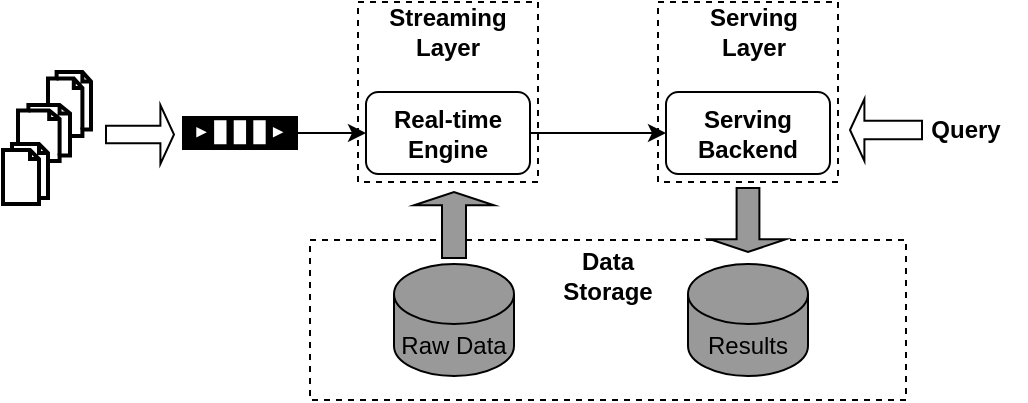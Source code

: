 <mxfile version="20.4.0" type="github" pages="3"><diagram id="R7B4DiAs08AYtTPHNxhE" name="kappa"><mxGraphModel dx="1362" dy="864" grid="0" gridSize="10" guides="1" tooltips="1" connect="1" arrows="1" fold="1" page="1" pageScale="1" pageWidth="827" pageHeight="1169" math="0" shadow="0"><root><mxCell id="0"/><mxCell id="1" parent="0"/><mxCell id="oJYu1FLAyMML2t_pFuIJ-1" value="" style="rounded=0;whiteSpace=wrap;html=1;dashed=1;" vertex="1" parent="1"><mxGeometry x="236" y="245" width="298" height="80" as="geometry"/></mxCell><mxCell id="oJYu1FLAyMML2t_pFuIJ-2" value="Raw Data" style="shape=cylinder3;whiteSpace=wrap;html=1;boundedLbl=1;backgroundOutline=1;size=15;strokeColor=#000000;fillColor=#999999;" vertex="1" parent="1"><mxGeometry x="278" y="257" width="60" height="56" as="geometry"/></mxCell><mxCell id="oJYu1FLAyMML2t_pFuIJ-3" value="Results" style="shape=cylinder3;whiteSpace=wrap;html=1;boundedLbl=1;backgroundOutline=1;size=15;fillColor=#999999;" vertex="1" parent="1"><mxGeometry x="425" y="257" width="60" height="56" as="geometry"/></mxCell><mxCell id="oJYu1FLAyMML2t_pFuIJ-4" value="" style="whiteSpace=wrap;html=1;aspect=fixed;dashed=1;" vertex="1" parent="1"><mxGeometry x="260" y="126" width="90" height="90" as="geometry"/></mxCell><mxCell id="oJYu1FLAyMML2t_pFuIJ-5" value="" style="whiteSpace=wrap;html=1;aspect=fixed;dashed=1;" vertex="1" parent="1"><mxGeometry x="410" y="126" width="90" height="90" as="geometry"/></mxCell><mxCell id="oJYu1FLAyMML2t_pFuIJ-6" value="&lt;b&gt;Real-time Engine&lt;/b&gt;" style="rounded=1;whiteSpace=wrap;html=1;" vertex="1" parent="1"><mxGeometry x="264" y="171" width="82" height="41" as="geometry"/></mxCell><mxCell id="oJYu1FLAyMML2t_pFuIJ-7" value="&lt;b&gt;Serving Backend&lt;/b&gt;" style="rounded=1;whiteSpace=wrap;html=1;" vertex="1" parent="1"><mxGeometry x="414" y="171" width="82" height="41" as="geometry"/></mxCell><mxCell id="oJYu1FLAyMML2t_pFuIJ-8" value="&lt;b&gt;Data Storage&lt;/b&gt;" style="text;html=1;strokeColor=none;fillColor=none;align=center;verticalAlign=middle;whiteSpace=wrap;rounded=0;" vertex="1" parent="1"><mxGeometry x="355" y="248" width="60" height="30" as="geometry"/></mxCell><mxCell id="oJYu1FLAyMML2t_pFuIJ-9" value="&lt;b&gt;Streaming Layer&lt;/b&gt;" style="text;html=1;strokeColor=none;fillColor=none;align=center;verticalAlign=middle;whiteSpace=wrap;rounded=0;" vertex="1" parent="1"><mxGeometry x="275" y="126" width="60" height="30" as="geometry"/></mxCell><mxCell id="oJYu1FLAyMML2t_pFuIJ-10" value="&lt;b&gt;Serving Layer&lt;/b&gt;" style="text;html=1;strokeColor=none;fillColor=none;align=center;verticalAlign=middle;whiteSpace=wrap;rounded=0;" vertex="1" parent="1"><mxGeometry x="428" y="126" width="60" height="30" as="geometry"/></mxCell><mxCell id="oJYu1FLAyMML2t_pFuIJ-12" value="" style="html=1;verticalLabelPosition=bottom;align=center;labelBackgroundColor=#ffffff;verticalAlign=top;strokeWidth=2;strokeColor=#000000;shadow=0;dashed=0;shape=mxgraph.ios7.icons.documents;fillColor=#FFFFFF;" vertex="1" parent="1"><mxGeometry x="105" y="161" width="21.5" height="32" as="geometry"/></mxCell><mxCell id="oJYu1FLAyMML2t_pFuIJ-13" value="" style="html=1;verticalLabelPosition=bottom;align=center;labelBackgroundColor=#ffffff;verticalAlign=top;strokeWidth=2;strokeColor=#000000;shadow=0;dashed=0;shape=mxgraph.ios7.icons.documents;fillColor=#FFFFFF;" vertex="1" parent="1"><mxGeometry x="90" y="177.5" width="26" height="28" as="geometry"/></mxCell><mxCell id="oJYu1FLAyMML2t_pFuIJ-14" value="" style="html=1;verticalLabelPosition=bottom;align=center;labelBackgroundColor=#ffffff;verticalAlign=top;strokeWidth=2;strokeColor=#000000;shadow=0;dashed=0;shape=mxgraph.ios7.icons.documents;fillColor=#FFFFFF;" vertex="1" parent="1"><mxGeometry x="82.5" y="197" width="22.5" height="30" as="geometry"/></mxCell><mxCell id="oJYu1FLAyMML2t_pFuIJ-15" value="" style="outlineConnect=0;dashed=0;verticalLabelPosition=bottom;verticalAlign=top;align=center;html=1;shape=mxgraph.aws3.queue;fillColor=#000000;gradientColor=none;strokeColor=#000000;" vertex="1" parent="1"><mxGeometry x="172" y="183" width="58" height="17" as="geometry"/></mxCell><mxCell id="oJYu1FLAyMML2t_pFuIJ-16" value="" style="shape=singleArrow;whiteSpace=wrap;html=1;strokeColor=#000000;fillColor=#FFFFFF;" vertex="1" parent="1"><mxGeometry x="134" y="177.5" width="34" height="29.5" as="geometry"/></mxCell><mxCell id="oJYu1FLAyMML2t_pFuIJ-20" value="" style="endArrow=classic;html=1;rounded=0;exitX=1;exitY=0.5;exitDx=0;exitDy=0;exitPerimeter=0;entryX=0;entryY=0.5;entryDx=0;entryDy=0;" edge="1" parent="1" source="oJYu1FLAyMML2t_pFuIJ-15" target="oJYu1FLAyMML2t_pFuIJ-6"><mxGeometry width="50" height="50" relative="1" as="geometry"><mxPoint x="115" y="318" as="sourcePoint"/><mxPoint x="165" y="268" as="targetPoint"/></mxGeometry></mxCell><mxCell id="oJYu1FLAyMML2t_pFuIJ-21" value="" style="endArrow=none;html=1;rounded=0;startArrow=classic;startFill=1;endFill=0;entryX=1;entryY=0.5;entryDx=0;entryDy=0;" edge="1" parent="1" source="oJYu1FLAyMML2t_pFuIJ-7" target="oJYu1FLAyMML2t_pFuIJ-6"><mxGeometry width="50" height="50" relative="1" as="geometry"><mxPoint x="343.289" y="241.5" as="sourcePoint"/><mxPoint x="343.289" y="191.5" as="targetPoint"/></mxGeometry></mxCell><mxCell id="oJYu1FLAyMML2t_pFuIJ-22" value="" style="shape=singleArrow;direction=west;whiteSpace=wrap;html=1;strokeColor=#000000;fillColor=#FFFFFF;" vertex="1" parent="1"><mxGeometry x="506" y="174.5" width="36" height="31" as="geometry"/></mxCell><mxCell id="oJYu1FLAyMML2t_pFuIJ-23" value="&lt;b&gt;Query&lt;/b&gt;" style="text;html=1;strokeColor=none;fillColor=none;align=center;verticalAlign=middle;whiteSpace=wrap;rounded=0;" vertex="1" parent="1"><mxGeometry x="534" y="175" width="60" height="30" as="geometry"/></mxCell><mxCell id="oJYu1FLAyMML2t_pFuIJ-24" value="" style="shape=singleArrow;direction=north;whiteSpace=wrap;html=1;strokeColor=#000000;fillColor=#999999;" vertex="1" parent="1"><mxGeometry x="288" y="221" width="40" height="33" as="geometry"/></mxCell><mxCell id="oJYu1FLAyMML2t_pFuIJ-25" value="" style="shape=singleArrow;direction=south;whiteSpace=wrap;html=1;strokeColor=#000000;fillColor=#999999;" vertex="1" parent="1"><mxGeometry x="436" y="219" width="38" height="32" as="geometry"/></mxCell></root></mxGraphModel></diagram><diagram id="KaJVdJIThZU8I758DHUf" name="initialwork"><mxGraphModel dx="1362" dy="864" grid="0" gridSize="10" guides="1" tooltips="1" connect="1" arrows="1" fold="1" page="1" pageScale="1" pageWidth="827" pageHeight="1169" math="0" shadow="0"><root><mxCell id="0"/><mxCell id="1" parent="0"/><mxCell id="m0e01IfK1NFWnkAUsnU6-1" value="" style="rounded=0;whiteSpace=wrap;html=1;strokeColor=#000000;fillColor=#FFFFFF;dashed=1;" vertex="1" parent="1"><mxGeometry x="197" y="88.5" width="374" height="77" as="geometry"/></mxCell><mxCell id="m0e01IfK1NFWnkAUsnU6-2" value="" style="rounded=0;whiteSpace=wrap;html=1;strokeColor=#000000;fillColor=#FFFFFF;dashed=1;" vertex="1" parent="1"><mxGeometry x="197" y="370" width="374" height="76" as="geometry"/></mxCell><mxCell id="m0e01IfK1NFWnkAUsnU6-3" value="" style="rounded=0;whiteSpace=wrap;html=1;strokeColor=#000000;fillColor=#FFFFFF;dashed=1;" vertex="1" parent="1"><mxGeometry x="197" y="172" width="374" height="190" as="geometry"/></mxCell><mxCell id="m0e01IfK1NFWnkAUsnU6-4" value="&lt;b&gt;Cloud&lt;/b&gt;" style="text;html=1;strokeColor=none;fillColor=none;align=center;verticalAlign=middle;whiteSpace=wrap;rounded=0;dashed=1;" vertex="1" parent="1"><mxGeometry x="143" y="114" width="60" height="30" as="geometry"/></mxCell><mxCell id="m0e01IfK1NFWnkAUsnU6-5" value="&lt;b&gt;Edge&lt;/b&gt;" style="text;html=1;strokeColor=none;fillColor=none;align=center;verticalAlign=middle;whiteSpace=wrap;rounded=0;dashed=1;" vertex="1" parent="1"><mxGeometry x="141" y="223" width="60" height="30" as="geometry"/></mxCell><mxCell id="m0e01IfK1NFWnkAUsnU6-6" value="&lt;b&gt;Devices&lt;/b&gt;" style="text;html=1;strokeColor=none;fillColor=none;align=center;verticalAlign=middle;whiteSpace=wrap;rounded=0;dashed=1;" vertex="1" parent="1"><mxGeometry x="139" y="390" width="60" height="30" as="geometry"/></mxCell><mxCell id="m0e01IfK1NFWnkAUsnU6-7" value="&lt;b&gt;Sensor Database&lt;/b&gt;" style="shape=cylinder3;whiteSpace=wrap;html=1;boundedLbl=1;backgroundOutline=1;size=15;strokeColor=#000000;fillColor=#808080;" vertex="1" parent="1"><mxGeometry x="206" y="205" width="60" height="109" as="geometry"/></mxCell><mxCell id="m0e01IfK1NFWnkAUsnU6-8" value="&lt;b&gt;Model Database&lt;/b&gt;" style="shape=cylinder3;whiteSpace=wrap;html=1;boundedLbl=1;backgroundOutline=1;size=15;strokeColor=#000000;fillColor=#808080;" vertex="1" parent="1"><mxGeometry x="504" y="223" width="60" height="80" as="geometry"/></mxCell><mxCell id="m0e01IfK1NFWnkAUsnU6-9" value="&lt;b&gt;Data Center&lt;/b&gt;" style="shape=datastore;whiteSpace=wrap;html=1;strokeColor=#000000;fillColor=#FFFFFF;" vertex="1" parent="1"><mxGeometry x="206" y="93.5" width="60" height="60" as="geometry"/></mxCell><mxCell id="m0e01IfK1NFWnkAUsnU6-10" value="" style="rounded=0;whiteSpace=wrap;html=1;strokeColor=#000000;fillColor=#FFFFFF;" vertex="1" parent="1"><mxGeometry x="365" y="207" width="93" height="124" as="geometry"/></mxCell><mxCell id="m0e01IfK1NFWnkAUsnU6-11" value="&lt;b&gt;Correcting&lt;/b&gt;" style="rounded=0;whiteSpace=wrap;html=1;strokeColor=#000000;fillColor=#FFFFFF;" vertex="1" parent="1"><mxGeometry x="375" y="212" width="73" height="33" as="geometry"/></mxCell><mxCell id="m0e01IfK1NFWnkAUsnU6-12" value="&lt;b&gt;Detecting&lt;/b&gt;" style="rounded=0;whiteSpace=wrap;html=1;strokeColor=#000000;fillColor=#FFFFFF;" vertex="1" parent="1"><mxGeometry x="375" y="265" width="73" height="34" as="geometry"/></mxCell><mxCell id="m0e01IfK1NFWnkAUsnU6-13" value="&lt;b&gt;DCSD&lt;/b&gt;" style="text;html=1;strokeColor=none;fillColor=none;align=center;verticalAlign=middle;whiteSpace=wrap;rounded=0;" vertex="1" parent="1"><mxGeometry x="384" y="307" width="60" height="30" as="geometry"/></mxCell><mxCell id="m0e01IfK1NFWnkAUsnU6-14" value="&lt;b&gt;IoT Gateway&lt;/b&gt;" style="rounded=1;whiteSpace=wrap;html=1;strokeColor=#000000;fillColor=#FFFFFF;" vertex="1" parent="1"><mxGeometry x="373" y="354" width="82" height="26" as="geometry"/></mxCell><mxCell id="m0e01IfK1NFWnkAUsnU6-15" value="" style="outlineConnect=0;dashed=0;verticalLabelPosition=bottom;verticalAlign=top;align=center;html=1;shape=mxgraph.aws3.bank;fillColor=#000000;gradientColor=none;strokeColor=#000000;" vertex="1" parent="1"><mxGeometry x="248" y="392" width="44" height="37" as="geometry"/></mxCell><mxCell id="m0e01IfK1NFWnkAUsnU6-16" value="" style="outlineConnect=0;dashed=0;verticalLabelPosition=bottom;verticalAlign=top;align=center;html=1;shape=mxgraph.aws3.bank;fillColor=#000000;gradientColor=none;strokeColor=#000000;" vertex="1" parent="1"><mxGeometry x="362" y="390" width="44" height="37" as="geometry"/></mxCell><mxCell id="m0e01IfK1NFWnkAUsnU6-17" value="" style="outlineConnect=0;dashed=0;verticalLabelPosition=bottom;verticalAlign=top;align=center;html=1;shape=mxgraph.aws3.bank;fillColor=#000000;gradientColor=none;strokeColor=#000000;" vertex="1" parent="1"><mxGeometry x="479" y="390" width="44" height="37" as="geometry"/></mxCell><mxCell id="m0e01IfK1NFWnkAUsnU6-18" value="" style="sketch=0;outlineConnect=0;fontColor=#232F3E;gradientColor=none;fillColor=#000000;strokeColor=none;dashed=0;verticalLabelPosition=bottom;verticalAlign=top;align=center;html=1;fontSize=12;fontStyle=0;aspect=fixed;pointerEvents=1;shape=mxgraph.aws4.iot_greengrass_component_machine_learning;" vertex="1" parent="1"><mxGeometry x="450" y="99" width="52" height="52" as="geometry"/></mxCell><mxCell id="m0e01IfK1NFWnkAUsnU6-19" value="" style="endArrow=classic;html=1;rounded=0;exitX=1;exitY=0.5;exitDx=0;exitDy=0;" edge="1" parent="1" source="m0e01IfK1NFWnkAUsnU6-9" target="m0e01IfK1NFWnkAUsnU6-18"><mxGeometry width="50" height="50" relative="1" as="geometry"><mxPoint x="370" y="169" as="sourcePoint"/><mxPoint x="420" y="119" as="targetPoint"/></mxGeometry></mxCell><mxCell id="m0e01IfK1NFWnkAUsnU6-20" value="Offline training" style="edgeLabel;html=1;align=center;verticalAlign=middle;resizable=0;points=[];" vertex="1" connectable="0" parent="m0e01IfK1NFWnkAUsnU6-19"><mxGeometry x="0.212" y="3" relative="1" as="geometry"><mxPoint as="offset"/></mxGeometry></mxCell><mxCell id="m0e01IfK1NFWnkAUsnU6-21" value="&lt;b&gt;Model Training&lt;/b&gt;" style="text;html=1;strokeColor=none;fillColor=none;align=center;verticalAlign=middle;whiteSpace=wrap;rounded=0;" vertex="1" parent="1"><mxGeometry x="436" y="142" width="94" height="30" as="geometry"/></mxCell><mxCell id="m0e01IfK1NFWnkAUsnU6-22" value="" style="endArrow=classic;html=1;rounded=0;entryX=0.5;entryY=0;entryDx=0;entryDy=0;entryPerimeter=0;edgeStyle=orthogonalEdgeStyle;" edge="1" parent="1" source="m0e01IfK1NFWnkAUsnU6-18" target="m0e01IfK1NFWnkAUsnU6-8"><mxGeometry width="50" height="50" relative="1" as="geometry"><mxPoint x="697" y="159" as="sourcePoint"/><mxPoint x="747" y="109" as="targetPoint"/></mxGeometry></mxCell><mxCell id="m0e01IfK1NFWnkAUsnU6-23" value="" style="shape=singleArrow;direction=west;whiteSpace=wrap;html=1;strokeColor=#000000;fillColor=#808080;" vertex="1" parent="1"><mxGeometry x="452" y="245" width="36" height="29" as="geometry"/></mxCell><mxCell id="m0e01IfK1NFWnkAUsnU6-24" value="" style="endArrow=classic;html=1;rounded=0;entryX=0;entryY=0.5;entryDx=0;entryDy=0;" edge="1" parent="1" target="m0e01IfK1NFWnkAUsnU6-12"><mxGeometry width="50" height="50" relative="1" as="geometry"><mxPoint x="263" y="282" as="sourcePoint"/><mxPoint x="334" y="310" as="targetPoint"/></mxGeometry></mxCell><mxCell id="m0e01IfK1NFWnkAUsnU6-25" value="Recent data" style="edgeLabel;html=1;align=center;verticalAlign=middle;resizable=0;points=[];" vertex="1" connectable="0" parent="m0e01IfK1NFWnkAUsnU6-24"><mxGeometry x="-0.601" y="-2" relative="1" as="geometry"><mxPoint x="26" y="-1" as="offset"/></mxGeometry></mxCell><mxCell id="m0e01IfK1NFWnkAUsnU6-26" value="" style="endArrow=classic;html=1;rounded=0;exitX=0;exitY=0.5;exitDx=0;exitDy=0;entryX=1;entryY=0.202;entryDx=0;entryDy=0;entryPerimeter=0;" edge="1" parent="1" source="m0e01IfK1NFWnkAUsnU6-11" target="m0e01IfK1NFWnkAUsnU6-7"><mxGeometry width="50" height="50" relative="1" as="geometry"><mxPoint x="263" y="254" as="sourcePoint"/><mxPoint x="313" y="204" as="targetPoint"/></mxGeometry></mxCell><mxCell id="m0e01IfK1NFWnkAUsnU6-27" value="Corrected data" style="edgeLabel;html=1;align=center;verticalAlign=middle;resizable=0;points=[];" vertex="1" connectable="0" parent="m0e01IfK1NFWnkAUsnU6-26"><mxGeometry x="0.23" y="-1" relative="1" as="geometry"><mxPoint x="12" y="2" as="offset"/></mxGeometry></mxCell><mxCell id="m0e01IfK1NFWnkAUsnU6-28" value="&lt;b&gt;Sensors&lt;/b&gt;" style="text;html=1;strokeColor=none;fillColor=none;align=center;verticalAlign=middle;whiteSpace=wrap;rounded=0;" vertex="1" parent="1"><mxGeometry x="354" y="425" width="60" height="30" as="geometry"/></mxCell><mxCell id="m0e01IfK1NFWnkAUsnU6-30" value="" style="endArrow=classic;html=1;rounded=0;exitX=0.5;exitY=0;exitDx=0;exitDy=0;entryX=0.5;entryY=0.733;entryDx=0;entryDy=0;entryPerimeter=0;" edge="1" parent="1" source="m0e01IfK1NFWnkAUsnU6-14" target="m0e01IfK1NFWnkAUsnU6-13"><mxGeometry width="50" height="50" relative="1" as="geometry"><mxPoint x="494" y="366" as="sourcePoint"/><mxPoint x="544" y="316" as="targetPoint"/></mxGeometry></mxCell><mxCell id="m0e01IfK1NFWnkAUsnU6-31" value="" style="endArrow=classic;html=1;rounded=0;exitX=0.5;exitY=0;exitDx=0;exitDy=0;" edge="1" parent="1" source="m0e01IfK1NFWnkAUsnU6-12" target="m0e01IfK1NFWnkAUsnU6-11"><mxGeometry width="50" height="50" relative="1" as="geometry"><mxPoint x="491" y="366" as="sourcePoint"/><mxPoint x="541" y="316" as="targetPoint"/></mxGeometry></mxCell><mxCell id="m0e01IfK1NFWnkAUsnU6-32" value="" style="endArrow=classic;html=1;rounded=0;exitX=0;exitY=0.5;exitDx=0;exitDy=0;entryX=0.5;entryY=1;entryDx=0;entryDy=0;entryPerimeter=0;edgeStyle=orthogonalEdgeStyle;startArrow=none;" edge="1" parent="1" source="m0e01IfK1NFWnkAUsnU6-35" target="m0e01IfK1NFWnkAUsnU6-7"><mxGeometry width="50" height="50" relative="1" as="geometry"><mxPoint x="120" y="371" as="sourcePoint"/><mxPoint x="177" y="317" as="targetPoint"/></mxGeometry></mxCell><mxCell id="m0e01IfK1NFWnkAUsnU6-33" value="" style="endArrow=classic;html=1;rounded=0;exitX=0.5;exitY=0;exitDx=0;exitDy=0;exitPerimeter=0;entryX=0.5;entryY=1;entryDx=0;entryDy=0;" edge="1" parent="1" source="m0e01IfK1NFWnkAUsnU6-7" target="m0e01IfK1NFWnkAUsnU6-9"><mxGeometry width="50" height="50" relative="1" as="geometry"><mxPoint x="42" y="245" as="sourcePoint"/><mxPoint x="92" y="195" as="targetPoint"/></mxGeometry></mxCell><mxCell id="m0e01IfK1NFWnkAUsnU6-34" value="1" style="ellipse;whiteSpace=wrap;html=1;aspect=fixed;strokeColor=#000000;fillColor=#000000;fontColor=#FFFFFF;fontStyle=1" vertex="1" parent="1"><mxGeometry x="422" y="334" width="20" height="20" as="geometry"/></mxCell><mxCell id="m0e01IfK1NFWnkAUsnU6-35" value="2" style="ellipse;whiteSpace=wrap;html=1;aspect=fixed;strokeColor=#000000;fillColor=#000000;fontColor=#FFFFFF;fontStyle=1" vertex="1" parent="1"><mxGeometry x="284" y="331" width="20" height="20" as="geometry"/></mxCell><mxCell id="m0e01IfK1NFWnkAUsnU6-36" value="" style="endArrow=none;html=1;rounded=0;exitX=0;exitY=0;exitDx=0;exitDy=0;entryX=1;entryY=0.5;entryDx=0;entryDy=0;edgeStyle=orthogonalEdgeStyle;" edge="1" parent="1" source="m0e01IfK1NFWnkAUsnU6-14" target="m0e01IfK1NFWnkAUsnU6-35"><mxGeometry width="50" height="50" relative="1" as="geometry"><mxPoint x="373" y="354" as="sourcePoint"/><mxPoint x="236" y="314" as="targetPoint"/></mxGeometry></mxCell><mxCell id="m0e01IfK1NFWnkAUsnU6-37" value="6" style="ellipse;whiteSpace=wrap;html=1;aspect=fixed;strokeColor=#000000;fillColor=#000000;fontColor=#FFFFFF;fontStyle=1" vertex="1" parent="1"><mxGeometry x="340" y="287" width="20" height="20" as="geometry"/></mxCell><mxCell id="m0e01IfK1NFWnkAUsnU6-38" value="3" style="ellipse;whiteSpace=wrap;html=1;aspect=fixed;strokeColor=#000000;fillColor=#000000;fontColor=#FFFFFF;fontStyle=1" vertex="1" parent="1"><mxGeometry x="237" y="177" width="20" height="20" as="geometry"/></mxCell><mxCell id="m0e01IfK1NFWnkAUsnU6-39" value="4" style="ellipse;whiteSpace=wrap;html=1;aspect=fixed;strokeColor=#000000;fillColor=#000000;fontColor=#FFFFFF;fontStyle=1" vertex="1" parent="1"><mxGeometry x="369" y="129" width="20" height="20" as="geometry"/></mxCell><mxCell id="m0e01IfK1NFWnkAUsnU6-40" value="5" style="ellipse;whiteSpace=wrap;html=1;aspect=fixed;strokeColor=#000000;fillColor=#000000;fontColor=#FFFFFF;fontStyle=1" vertex="1" parent="1"><mxGeometry x="537" y="177" width="20" height="20" as="geometry"/></mxCell><mxCell id="m0e01IfK1NFWnkAUsnU6-43" value="7" style="ellipse;whiteSpace=wrap;html=1;aspect=fixed;strokeColor=#000000;fillColor=#000000;fontColor=#FFFFFF;fontStyle=1" vertex="1" parent="1"><mxGeometry x="466" y="233" width="20" height="20" as="geometry"/></mxCell><mxCell id="m0e01IfK1NFWnkAUsnU6-44" value="8" style="ellipse;whiteSpace=wrap;html=1;aspect=fixed;strokeColor=#000000;fillColor=#000000;fontColor=#FFFFFF;fontStyle=1" vertex="1" parent="1"><mxGeometry x="416" y="243" width="20" height="20" as="geometry"/></mxCell><mxCell id="m0e01IfK1NFWnkAUsnU6-46" value="9" style="ellipse;whiteSpace=wrap;html=1;aspect=fixed;strokeColor=#000000;fillColor=#000000;fontColor=#FFFFFF;fontStyle=1" vertex="1" parent="1"><mxGeometry x="340" y="203" width="20" height="20" as="geometry"/></mxCell></root></mxGraphModel></diagram><diagram id="-axFLrOovqu-3mdW0Rvl" name="experimentsetup"><mxGraphModel dx="1362" dy="864" grid="0" gridSize="10" guides="1" tooltips="1" connect="1" arrows="1" fold="1" page="1" pageScale="1" pageWidth="827" pageHeight="1169" math="0" shadow="0"><root><mxCell id="0"/><mxCell id="1" parent="0"/><mxCell id="xopBNe6yV4cPRLoRIYDz-1" value="&lt;font color=&quot;#000000&quot;&gt;&lt;b&gt;SensorNode1&lt;/b&gt;&lt;br&gt;&lt;/font&gt;" style="ellipse;whiteSpace=wrap;html=1;aspect=fixed;strokeColor=#000000;fontColor=#FFFFFF;fillColor=#FFFFFF;" vertex="1" parent="1"><mxGeometry x="29" y="97" width="77" height="77" as="geometry"/></mxCell><mxCell id="xopBNe6yV4cPRLoRIYDz-2" value="&lt;font color=&quot;#000000&quot;&gt;&lt;b&gt;SensorNode2&lt;/b&gt;&lt;br&gt;&lt;/font&gt;" style="ellipse;whiteSpace=wrap;html=1;aspect=fixed;strokeColor=#000000;fontColor=#FFFFFF;fillColor=#FFFFFF;" vertex="1" parent="1"><mxGeometry x="29" y="216" width="77" height="77" as="geometry"/></mxCell><mxCell id="xopBNe6yV4cPRLoRIYDz-3" value="&lt;font color=&quot;#000000&quot;&gt;&lt;b&gt;SensorNode3&lt;/b&gt;&lt;br&gt;&lt;/font&gt;" style="ellipse;whiteSpace=wrap;html=1;aspect=fixed;strokeColor=#000000;fontColor=#FFFFFF;fillColor=#FFFFFF;" vertex="1" parent="1"><mxGeometry x="29" y="335" width="77" height="77" as="geometry"/></mxCell><mxCell id="xopBNe6yV4cPRLoRIYDz-4" value="&lt;b&gt;Producer&lt;/b&gt;" style="text;html=1;strokeColor=none;fillColor=none;align=center;verticalAlign=middle;whiteSpace=wrap;rounded=0;fontColor=#000000;" vertex="1" parent="1"><mxGeometry x="37.5" y="165" width="60" height="30" as="geometry"/></mxCell><mxCell id="xopBNe6yV4cPRLoRIYDz-5" value="&lt;b&gt;Producer&lt;/b&gt;" style="text;html=1;strokeColor=none;fillColor=none;align=center;verticalAlign=middle;whiteSpace=wrap;rounded=0;fontColor=#000000;" vertex="1" parent="1"><mxGeometry x="37.5" y="286" width="60" height="30" as="geometry"/></mxCell><mxCell id="xopBNe6yV4cPRLoRIYDz-6" value="&lt;b&gt;Producer&lt;/b&gt;" style="text;html=1;strokeColor=none;fillColor=none;align=center;verticalAlign=middle;whiteSpace=wrap;rounded=0;fontColor=#000000;" vertex="1" parent="1"><mxGeometry x="37.5" y="405" width="60" height="30" as="geometry"/></mxCell><mxCell id="xopBNe6yV4cPRLoRIYDz-7" value="" style="rounded=0;whiteSpace=wrap;html=1;strokeColor=#000000;fontColor=#000000;fillColor=#FFFFFF;dashed=1;" vertex="1" parent="1"><mxGeometry x="162" y="70" width="243" height="392" as="geometry"/></mxCell><mxCell id="xopBNe6yV4cPRLoRIYDz-8" value="&lt;b&gt;Kafka Topics on Kafka Broker&lt;/b&gt;" style="text;html=1;strokeColor=none;fillColor=none;align=center;verticalAlign=middle;whiteSpace=wrap;rounded=0;dashed=1;fontColor=#000000;" vertex="1" parent="1"><mxGeometry x="214" y="464" width="114" height="30" as="geometry"/></mxCell><mxCell id="xopBNe6yV4cPRLoRIYDz-9" value="SensorData1" style="strokeWidth=1;html=1;shape=mxgraph.flowchart.direct_data;whiteSpace=wrap;strokeColor=#000000;fontColor=#000000;fillColor=#FFFFFF;" vertex="1" parent="1"><mxGeometry x="173" y="78" width="115" height="28" as="geometry"/></mxCell><mxCell id="xopBNe6yV4cPRLoRIYDz-10" value="SensorData2" style="strokeWidth=1;html=1;shape=mxgraph.flowchart.direct_data;whiteSpace=wrap;strokeColor=#000000;fontColor=#000000;fillColor=#FFFFFF;" vertex="1" parent="1"><mxGeometry x="173" y="109" width="115" height="28" as="geometry"/></mxCell><mxCell id="xopBNe6yV4cPRLoRIYDz-11" value="SensorData3" style="strokeWidth=1;html=1;shape=mxgraph.flowchart.direct_data;whiteSpace=wrap;strokeColor=#000000;fontColor=#000000;fillColor=#FFFFFF;" vertex="1" parent="1"><mxGeometry x="173" y="141" width="115" height="28" as="geometry"/></mxCell><mxCell id="xopBNe6yV4cPRLoRIYDz-12" value="Requests" style="strokeWidth=1;html=1;shape=mxgraph.flowchart.direct_data;whiteSpace=wrap;strokeColor=#000000;fontColor=#000000;fillColor=#FFFFFF;" vertex="1" parent="1"><mxGeometry x="269" y="197" width="122" height="28" as="geometry"/></mxCell><mxCell id="xopBNe6yV4cPRLoRIYDz-13" value="InfoEdgeNode" style="strokeWidth=1;html=1;shape=mxgraph.flowchart.direct_data;whiteSpace=wrap;strokeColor=#000000;fontColor=#000000;fillColor=#FFFFFF;" vertex="1" parent="1"><mxGeometry x="268" y="230" width="123" height="28" as="geometry"/></mxCell><mxCell id="xopBNe6yV4cPRLoRIYDz-14" value="EdgeNodeTask1" style="strokeWidth=1;html=1;shape=mxgraph.flowchart.direct_data;whiteSpace=wrap;strokeColor=#000000;fontColor=#000000;fillColor=#FFFFFF;" vertex="1" parent="1"><mxGeometry x="242" y="323" width="149" height="28" as="geometry"/></mxCell><mxCell id="xopBNe6yV4cPRLoRIYDz-15" value="EdgeNodeTask2" style="strokeWidth=1;html=1;shape=mxgraph.flowchart.direct_data;whiteSpace=wrap;strokeColor=#000000;fontColor=#000000;fillColor=#FFFFFF;" vertex="1" parent="1"><mxGeometry x="242" y="355" width="149" height="28" as="geometry"/></mxCell><mxCell id="xopBNe6yV4cPRLoRIYDz-16" value="EdgeNodeTask3" style="strokeWidth=1;html=1;shape=mxgraph.flowchart.direct_data;whiteSpace=wrap;strokeColor=#000000;fontColor=#000000;fillColor=#FFFFFF;" vertex="1" parent="1"><mxGeometry x="242" y="389" width="149" height="28" as="geometry"/></mxCell><mxCell id="xopBNe6yV4cPRLoRIYDz-21" value="&lt;b&gt;Balancer&lt;/b&gt;" style="rounded=0;whiteSpace=wrap;html=1;strokeColor=#000000;strokeWidth=1;fontColor=#000000;fillColor=#FFFFFF;" vertex="1" parent="1"><mxGeometry x="490" y="83" width="155" height="64" as="geometry"/></mxCell><mxCell id="xopBNe6yV4cPRLoRIYDz-22" value="&lt;b&gt;Consumer/Producer&lt;/b&gt;" style="text;html=1;strokeColor=none;fillColor=none;align=center;verticalAlign=middle;whiteSpace=wrap;rounded=0;strokeWidth=1;fontColor=#000000;" vertex="1" parent="1"><mxGeometry x="519.5" y="140" width="60" height="30" as="geometry"/></mxCell><mxCell id="xopBNe6yV4cPRLoRIYDz-23" value="&lt;b&gt;EdgeNode1&lt;/b&gt;" style="rounded=0;whiteSpace=wrap;html=1;strokeColor=#000000;strokeWidth=1;fontColor=#000000;fillColor=#FFFFFF;" vertex="1" parent="1"><mxGeometry x="490" y="187.5" width="77" height="65" as="geometry"/></mxCell><mxCell id="xopBNe6yV4cPRLoRIYDz-24" value="&lt;b&gt;Compute load balancing()&lt;/b&gt;" style="text;html=1;strokeColor=none;fillColor=none;align=center;verticalAlign=middle;whiteSpace=wrap;rounded=0;strokeWidth=1;fontColor=#000000;" vertex="1" parent="1"><mxGeometry x="489" y="123" width="157" height="30" as="geometry"/></mxCell><mxCell id="xopBNe6yV4cPRLoRIYDz-25" value="&lt;b&gt;EdgeNode1&lt;/b&gt;" style="rounded=0;whiteSpace=wrap;html=1;strokeColor=#000000;strokeWidth=1;fontColor=#000000;fillColor=#FFFFFF;" vertex="1" parent="1"><mxGeometry x="490" y="276" width="77" height="65" as="geometry"/></mxCell><mxCell id="xopBNe6yV4cPRLoRIYDz-26" value="&lt;b&gt;EdgeNode1&lt;/b&gt;" style="rounded=0;whiteSpace=wrap;html=1;strokeColor=#000000;strokeWidth=1;fontColor=#000000;fillColor=#FFFFFF;" vertex="1" parent="1"><mxGeometry x="490" y="367.5" width="77" height="65" as="geometry"/></mxCell><mxCell id="xopBNe6yV4cPRLoRIYDz-27" value="&lt;b&gt;DCSD()&lt;/b&gt;" style="text;html=1;strokeColor=none;fillColor=none;align=center;verticalAlign=middle;whiteSpace=wrap;rounded=0;strokeWidth=1;fontColor=#000000;" vertex="1" parent="1"><mxGeometry x="485.5" y="230" width="94" height="30" as="geometry"/></mxCell><mxCell id="xopBNe6yV4cPRLoRIYDz-28" value="&lt;b&gt;DCSD()&lt;/b&gt;" style="text;html=1;strokeColor=none;fillColor=none;align=center;verticalAlign=middle;whiteSpace=wrap;rounded=0;strokeWidth=1;fontColor=#000000;" vertex="1" parent="1"><mxGeometry x="499.5" y="319" width="67.5" height="30" as="geometry"/></mxCell><mxCell id="xopBNe6yV4cPRLoRIYDz-29" value="&lt;b&gt;DCSD()&lt;/b&gt;" style="text;html=1;strokeColor=none;fillColor=none;align=center;verticalAlign=middle;whiteSpace=wrap;rounded=0;strokeWidth=1;fontColor=#000000;" vertex="1" parent="1"><mxGeometry x="489" y="410" width="87" height="30" as="geometry"/></mxCell><mxCell id="xopBNe6yV4cPRLoRIYDz-30" value="&lt;b&gt;Consumer/Producer&lt;/b&gt;" style="text;html=1;strokeColor=none;fillColor=none;align=center;verticalAlign=middle;whiteSpace=wrap;rounded=0;strokeWidth=1;fontColor=#000000;" vertex="1" parent="1"><mxGeometry x="518" y="246" width="60" height="30" as="geometry"/></mxCell><mxCell id="xopBNe6yV4cPRLoRIYDz-31" value="&lt;b&gt;Consumer/Producer&lt;/b&gt;" style="text;html=1;strokeColor=none;fillColor=none;align=center;verticalAlign=middle;whiteSpace=wrap;rounded=0;strokeWidth=1;fontColor=#000000;" vertex="1" parent="1"><mxGeometry x="516" y="335" width="60" height="30" as="geometry"/></mxCell><mxCell id="xopBNe6yV4cPRLoRIYDz-32" value="&lt;b&gt;Consumer/Producer&lt;/b&gt;" style="text;html=1;strokeColor=none;fillColor=none;align=center;verticalAlign=middle;whiteSpace=wrap;rounded=0;strokeWidth=1;fontColor=#000000;" vertex="1" parent="1"><mxGeometry x="516" y="426" width="60" height="30" as="geometry"/></mxCell><mxCell id="xopBNe6yV4cPRLoRIYDz-33" value="" style="endArrow=classic;html=1;rounded=0;fontColor=#000000;exitX=1;exitY=0.5;exitDx=0;exitDy=0;entryX=0;entryY=0.5;entryDx=0;entryDy=0;entryPerimeter=0;strokeColor=#808080;strokeWidth=3;" edge="1" parent="1" source="xopBNe6yV4cPRLoRIYDz-1" target="xopBNe6yV4cPRLoRIYDz-9"><mxGeometry width="50" height="50" relative="1" as="geometry"><mxPoint x="106" y="67" as="sourcePoint"/><mxPoint x="156" y="17" as="targetPoint"/></mxGeometry></mxCell><mxCell id="xopBNe6yV4cPRLoRIYDz-34" value="" style="endArrow=classic;html=1;rounded=0;fontColor=#000000;exitX=1;exitY=0.5;exitDx=0;exitDy=0;entryX=0;entryY=0.5;entryDx=0;entryDy=0;entryPerimeter=0;strokeColor=#808080;strokeWidth=3;" edge="1" parent="1" source="xopBNe6yV4cPRLoRIYDz-2" target="xopBNe6yV4cPRLoRIYDz-10"><mxGeometry width="50" height="50" relative="1" as="geometry"><mxPoint x="114" y="232" as="sourcePoint"/><mxPoint x="164" y="182" as="targetPoint"/></mxGeometry></mxCell><mxCell id="xopBNe6yV4cPRLoRIYDz-35" value="" style="endArrow=classic;html=1;rounded=0;fontColor=#000000;exitX=1;exitY=0.5;exitDx=0;exitDy=0;entryX=0;entryY=0.5;entryDx=0;entryDy=0;entryPerimeter=0;strokeColor=#808080;strokeWidth=3;" edge="1" parent="1" source="xopBNe6yV4cPRLoRIYDz-3" target="xopBNe6yV4cPRLoRIYDz-11"><mxGeometry width="50" height="50" relative="1" as="geometry"><mxPoint x="134" y="351" as="sourcePoint"/><mxPoint x="184" y="301" as="targetPoint"/></mxGeometry></mxCell><mxCell id="xopBNe6yV4cPRLoRIYDz-36" value="" style="endArrow=classic;html=1;rounded=0;fontColor=#000000;exitX=1;exitY=0.5;exitDx=0;exitDy=0;exitPerimeter=0;entryX=0.013;entryY=0.109;entryDx=0;entryDy=0;entryPerimeter=0;strokeColor=#808080;strokeWidth=3;" edge="1" parent="1" source="xopBNe6yV4cPRLoRIYDz-9" target="xopBNe6yV4cPRLoRIYDz-21"><mxGeometry width="50" height="50" relative="1" as="geometry"><mxPoint x="373" y="107" as="sourcePoint"/><mxPoint x="482" y="99" as="targetPoint"/></mxGeometry></mxCell><mxCell id="xopBNe6yV4cPRLoRIYDz-37" value="" style="endArrow=none;html=1;rounded=0;fontColor=#000000;exitX=1;exitY=0.5;exitDx=0;exitDy=0;exitPerimeter=0;edgeStyle=orthogonalEdgeStyle;endFill=0;strokeColor=#808080;strokeWidth=3;startArrow=none;" edge="1" parent="1" source="xopBNe6yV4cPRLoRIYDz-77"><mxGeometry width="50" height="50" relative="1" as="geometry"><mxPoint x="374" y="160" as="sourcePoint"/><mxPoint x="378" y="93" as="targetPoint"/></mxGeometry></mxCell><mxCell id="xopBNe6yV4cPRLoRIYDz-38" value="" style="endArrow=none;html=1;rounded=0;fontColor=#000000;exitX=1;exitY=0.5;exitDx=0;exitDy=0;exitPerimeter=0;edgeStyle=orthogonalEdgeStyle;strokeColor=#808080;strokeWidth=3;" edge="1" parent="1" source="xopBNe6yV4cPRLoRIYDz-11"><mxGeometry width="50" height="50" relative="1" as="geometry"><mxPoint x="342" y="198" as="sourcePoint"/><mxPoint x="374" y="124" as="targetPoint"/><Array as="points"><mxPoint x="374" y="155"/></Array></mxGeometry></mxCell><mxCell id="xopBNe6yV4cPRLoRIYDz-39" value="&lt;b&gt;InfluxDB&lt;/b&gt;" style="shape=cylinder3;whiteSpace=wrap;html=1;boundedLbl=1;backgroundOutline=1;size=15;strokeColor=#000000;strokeWidth=1;fontColor=#000000;fillColor=#999999;" vertex="1" parent="1"><mxGeometry x="498.5" y="509" width="60" height="80" as="geometry"/></mxCell><mxCell id="xopBNe6yV4cPRLoRIYDz-40" value="" style="endArrow=classic;html=1;rounded=0;fontColor=#000000;exitX=0.165;exitY=1;exitDx=0;exitDy=0;exitPerimeter=0;strokeWidth=3;entryX=0;entryY=0;entryDx=0;entryDy=52.5;entryPerimeter=0;edgeStyle=orthogonalEdgeStyle;strokeColor=#808080;" edge="1" parent="1" source="xopBNe6yV4cPRLoRIYDz-11" target="xopBNe6yV4cPRLoRIYDz-39"><mxGeometry width="50" height="50" relative="1" as="geometry"><mxPoint x="236" y="325" as="sourcePoint"/><mxPoint x="498" y="549" as="targetPoint"/></mxGeometry></mxCell><mxCell id="xopBNe6yV4cPRLoRIYDz-43" value="" style="endArrow=classic;html=1;rounded=0;fontColor=#000000;exitX=0;exitY=0.25;exitDx=0;exitDy=0;entryX=0.984;entryY=0.143;entryDx=0;entryDy=0;entryPerimeter=0;strokeColor=#007FFF;strokeWidth=2;" edge="1" parent="1" source="xopBNe6yV4cPRLoRIYDz-21" target="xopBNe6yV4cPRLoRIYDz-12"><mxGeometry width="50" height="50" relative="1" as="geometry"><mxPoint x="401" y="212" as="sourcePoint"/><mxPoint x="451" y="162" as="targetPoint"/></mxGeometry></mxCell><mxCell id="xopBNe6yV4cPRLoRIYDz-51" value="" style="endArrow=classic;html=1;rounded=0;strokeColor=#007FFF;strokeWidth=2;fontColor=#000000;exitX=0.967;exitY=0.107;exitDx=0;exitDy=0;exitPerimeter=0;entryX=0;entryY=0;entryDx=0;entryDy=0;" edge="1" parent="1" source="xopBNe6yV4cPRLoRIYDz-13" target="xopBNe6yV4cPRLoRIYDz-24"><mxGeometry width="50" height="50" relative="1" as="geometry"><mxPoint x="426" y="237" as="sourcePoint"/><mxPoint x="476" y="187" as="targetPoint"/></mxGeometry></mxCell><mxCell id="xopBNe6yV4cPRLoRIYDz-54" value="" style="endArrow=classic;html=1;rounded=0;strokeColor=#808080;strokeWidth=3;fontColor=#000000;exitX=0;exitY=0.75;exitDx=0;exitDy=0;entryX=0.91;entryY=0;entryDx=0;entryDy=0;entryPerimeter=0;" edge="1" parent="1" source="xopBNe6yV4cPRLoRIYDz-24" target="xopBNe6yV4cPRLoRIYDz-14"><mxGeometry width="50" height="50" relative="1" as="geometry"><mxPoint x="506" y="269" as="sourcePoint"/><mxPoint x="556" y="219" as="targetPoint"/></mxGeometry></mxCell><mxCell id="xopBNe6yV4cPRLoRIYDz-57" value="" style="endArrow=classic;html=1;rounded=0;strokeColor=#808080;strokeWidth=3;fontColor=#000000;exitX=1;exitY=0.5;exitDx=0;exitDy=0;exitPerimeter=0;" edge="1" parent="1" source="xopBNe6yV4cPRLoRIYDz-14"><mxGeometry width="50" height="50" relative="1" as="geometry"><mxPoint x="524" y="602" as="sourcePoint"/><mxPoint x="490" y="252" as="targetPoint"/></mxGeometry></mxCell><mxCell id="xopBNe6yV4cPRLoRIYDz-58" value="" style="endArrow=classic;html=1;rounded=0;strokeColor=#808080;strokeWidth=3;fontColor=#000000;entryX=0;entryY=1;entryDx=0;entryDy=0;" edge="1" parent="1" target="xopBNe6yV4cPRLoRIYDz-25"><mxGeometry width="50" height="50" relative="1" as="geometry"><mxPoint x="386" y="379" as="sourcePoint"/><mxPoint x="571" y="544" as="targetPoint"/></mxGeometry></mxCell><mxCell id="xopBNe6yV4cPRLoRIYDz-59" value="" style="endArrow=classic;html=1;rounded=0;strokeColor=#808080;strokeWidth=3;fontColor=#000000;exitX=0.973;exitY=0.964;exitDx=0;exitDy=0;exitPerimeter=0;entryX=0;entryY=1;entryDx=0;entryDy=0;" edge="1" parent="1" source="xopBNe6yV4cPRLoRIYDz-16" target="xopBNe6yV4cPRLoRIYDz-26"><mxGeometry width="50" height="50" relative="1" as="geometry"><mxPoint x="441" y="577" as="sourcePoint"/><mxPoint x="459" y="513" as="targetPoint"/></mxGeometry></mxCell><mxCell id="xopBNe6yV4cPRLoRIYDz-61" value="" style="endArrow=classic;html=1;rounded=0;strokeColor=#007FFF;strokeWidth=2;fontColor=#000000;entryX=0.145;entryY=0;entryDx=0;entryDy=4.35;entryPerimeter=0;" edge="1" parent="1" target="xopBNe6yV4cPRLoRIYDz-39"><mxGeometry width="50" height="50" relative="1" as="geometry"><mxPoint x="392" y="214" as="sourcePoint"/><mxPoint x="512" y="286" as="targetPoint"/></mxGeometry></mxCell><mxCell id="xopBNe6yV4cPRLoRIYDz-62" value="" style="endArrow=classic;html=1;rounded=0;strokeColor=#007FFF;strokeWidth=2;fontColor=#000000;exitX=0;exitY=0;exitDx=0;exitDy=15;exitPerimeter=0;entryX=1;entryY=0.5;entryDx=0;entryDy=0;entryPerimeter=0;" edge="1" parent="1" source="xopBNe6yV4cPRLoRIYDz-39" target="xopBNe6yV4cPRLoRIYDz-13"><mxGeometry width="50" height="50" relative="1" as="geometry"><mxPoint x="387" y="317" as="sourcePoint"/><mxPoint x="437" y="267" as="targetPoint"/></mxGeometry></mxCell><mxCell id="xopBNe6yV4cPRLoRIYDz-63" value="" style="endArrow=classic;html=1;rounded=0;strokeColor=#007FFF;strokeWidth=2;fontColor=#000000;exitX=1.013;exitY=0.131;exitDx=0;exitDy=0;exitPerimeter=0;entryX=1;entryY=1;entryDx=0;entryDy=-15;entryPerimeter=0;edgeStyle=orthogonalEdgeStyle;" edge="1" parent="1" source="xopBNe6yV4cPRLoRIYDz-23" target="xopBNe6yV4cPRLoRIYDz-39"><mxGeometry width="50" height="50" relative="1" as="geometry"><mxPoint x="631" y="240" as="sourcePoint"/><mxPoint x="681" y="190" as="targetPoint"/><Array as="points"><mxPoint x="673" y="196"/><mxPoint x="673" y="574"/></Array></mxGeometry></mxCell><mxCell id="xopBNe6yV4cPRLoRIYDz-64" value="" style="endArrow=none;html=1;rounded=0;strokeColor=#007FFF;strokeWidth=2;fontColor=#000000;endFill=0;" edge="1" parent="1"><mxGeometry width="50" height="50" relative="1" as="geometry"><mxPoint x="568" y="286" as="sourcePoint"/><mxPoint x="672" y="286" as="targetPoint"/></mxGeometry></mxCell><mxCell id="xopBNe6yV4cPRLoRIYDz-65" value="" style="endArrow=none;html=1;rounded=0;strokeColor=#007FFF;strokeWidth=2;fontColor=#000000;endFill=0;" edge="1" parent="1"><mxGeometry width="50" height="50" relative="1" as="geometry"><mxPoint x="567" y="378" as="sourcePoint"/><mxPoint x="673" y="378" as="targetPoint"/></mxGeometry></mxCell><mxCell id="xopBNe6yV4cPRLoRIYDz-66" value="" style="endArrow=classic;html=1;rounded=0;strokeColor=#808080;strokeWidth=3;fontColor=#000000;entryX=1;entryY=0;entryDx=0;entryDy=52.5;entryPerimeter=0;edgeStyle=orthogonalEdgeStyle;" edge="1" parent="1" target="xopBNe6yV4cPRLoRIYDz-39"><mxGeometry width="50" height="50" relative="1" as="geometry"><mxPoint x="567" y="213" as="sourcePoint"/><mxPoint x="643" y="204" as="targetPoint"/><Array as="points"><mxPoint x="643" y="213"/><mxPoint x="643" y="562"/></Array></mxGeometry></mxCell><mxCell id="xopBNe6yV4cPRLoRIYDz-67" value="" style="endArrow=none;html=1;rounded=0;strokeColor=#808080;strokeWidth=3;fontColor=#000000;endFill=0;" edge="1" parent="1"><mxGeometry width="50" height="50" relative="1" as="geometry"><mxPoint x="568" y="303" as="sourcePoint"/><mxPoint x="641" y="303" as="targetPoint"/></mxGeometry></mxCell><mxCell id="xopBNe6yV4cPRLoRIYDz-68" value="" style="endArrow=none;html=1;rounded=0;strokeColor=#808080;strokeWidth=3;fontColor=#000000;exitX=1.026;exitY=0.362;exitDx=0;exitDy=0;exitPerimeter=0;endFill=0;" edge="1" parent="1" source="xopBNe6yV4cPRLoRIYDz-26"><mxGeometry width="50" height="50" relative="1" as="geometry"><mxPoint x="616" y="461" as="sourcePoint"/><mxPoint x="641" y="391" as="targetPoint"/></mxGeometry></mxCell><mxCell id="xopBNe6yV4cPRLoRIYDz-69" value="" style="endArrow=classic;html=1;rounded=0;strokeColor=#FFB570;strokeWidth=3;fontColor=#000000;entryX=1;entryY=0.5;entryDx=0;entryDy=0;entryPerimeter=0;edgeStyle=orthogonalEdgeStyle;" edge="1" parent="1" target="xopBNe6yV4cPRLoRIYDz-39"><mxGeometry width="50" height="50" relative="1" as="geometry"><mxPoint x="568" y="230" as="sourcePoint"/><mxPoint x="790" y="303" as="targetPoint"/><Array as="points"><mxPoint x="613" y="230"/><mxPoint x="613" y="549"/></Array></mxGeometry></mxCell><mxCell id="xopBNe6yV4cPRLoRIYDz-70" value="" style="endArrow=none;html=1;rounded=0;strokeColor=#FFB570;strokeWidth=3;fontColor=#000000;exitX=1;exitY=0;exitDx=0;exitDy=0;endFill=0;" edge="1" parent="1" source="xopBNe6yV4cPRLoRIYDz-28"><mxGeometry width="50" height="50" relative="1" as="geometry"><mxPoint x="734" y="351" as="sourcePoint"/><mxPoint x="612" y="319" as="targetPoint"/></mxGeometry></mxCell><mxCell id="xopBNe6yV4cPRLoRIYDz-71" value="" style="endArrow=none;html=1;rounded=0;strokeColor=#FFB570;strokeWidth=3;fontColor=#000000;endFill=0;" edge="1" parent="1"><mxGeometry width="50" height="50" relative="1" as="geometry"><mxPoint x="569" y="409" as="sourcePoint"/><mxPoint x="612" y="409" as="targetPoint"/></mxGeometry></mxCell><mxCell id="xopBNe6yV4cPRLoRIYDz-72" value="" style="sketch=0;aspect=fixed;pointerEvents=1;shadow=0;dashed=0;html=1;strokeColor=none;labelPosition=center;verticalLabelPosition=bottom;verticalAlign=top;align=center;fillColor=#000000;shape=mxgraph.mscae.enterprise.monitor_running_apps;labelBackgroundColor=default;strokeWidth=1;fontColor=#000000;" vertex="1" parent="1"><mxGeometry x="721" y="297" width="81" height="63.18" as="geometry"/></mxCell><mxCell id="xopBNe6yV4cPRLoRIYDz-73" value="" style="endArrow=classic;html=1;rounded=0;strokeColor=#808080;strokeWidth=3;fontColor=#000000;exitX=0.5;exitY=1;exitDx=0;exitDy=0;exitPerimeter=0;entryX=0.753;entryY=0.665;entryDx=0;entryDy=0;entryPerimeter=0;edgeStyle=orthogonalEdgeStyle;" edge="1" parent="1" source="xopBNe6yV4cPRLoRIYDz-39" target="xopBNe6yV4cPRLoRIYDz-72"><mxGeometry width="50" height="50" relative="1" as="geometry"><mxPoint x="659" y="671" as="sourcePoint"/><mxPoint x="709" y="621" as="targetPoint"/></mxGeometry></mxCell><mxCell id="xopBNe6yV4cPRLoRIYDz-74" value="&lt;b&gt;Grafana&lt;/b&gt;" style="text;html=1;strokeColor=none;fillColor=none;align=center;verticalAlign=middle;whiteSpace=wrap;rounded=0;labelBackgroundColor=default;strokeWidth=1;fontColor=#000000;" vertex="1" parent="1"><mxGeometry x="742" y="271" width="60" height="30" as="geometry"/></mxCell><mxCell id="xopBNe6yV4cPRLoRIYDz-76" value="&lt;b&gt;2&lt;/b&gt;" style="ellipse;whiteSpace=wrap;html=1;aspect=fixed;labelBackgroundColor=#000000;strokeColor=#000000;strokeWidth=1;fontColor=#FFFFFF;fillColor=#000000;" vertex="1" parent="1"><mxGeometry x="362" y="552" width="27" height="27" as="geometry"/></mxCell><mxCell id="xopBNe6yV4cPRLoRIYDz-77" value="&lt;b&gt;1&lt;/b&gt;" style="ellipse;whiteSpace=wrap;html=1;aspect=fixed;labelBackgroundColor=#000000;strokeColor=#000000;strokeWidth=1;fontColor=#FFFFFF;fillColor=#000000;" vertex="1" parent="1"><mxGeometry x="362" y="78" width="27" height="27" as="geometry"/></mxCell><mxCell id="xopBNe6yV4cPRLoRIYDz-78" value="" style="endArrow=none;html=1;rounded=0;fontColor=#000000;exitX=1;exitY=0.5;exitDx=0;exitDy=0;exitPerimeter=0;edgeStyle=orthogonalEdgeStyle;endFill=0;strokeColor=#808080;strokeWidth=3;" edge="1" parent="1" source="xopBNe6yV4cPRLoRIYDz-10" target="xopBNe6yV4cPRLoRIYDz-77"><mxGeometry width="50" height="50" relative="1" as="geometry"><mxPoint x="288" y="123" as="sourcePoint"/><mxPoint x="378" y="93" as="targetPoint"/></mxGeometry></mxCell><mxCell id="xopBNe6yV4cPRLoRIYDz-79" value="&lt;b&gt;3.3&lt;/b&gt;" style="ellipse;whiteSpace=wrap;html=1;aspect=fixed;labelBackgroundColor=#000000;strokeColor=#000000;strokeWidth=1;fontColor=#FFFFFF;fillColor=#000000;" vertex="1" parent="1"><mxGeometry x="408" y="187.5" width="27" height="27" as="geometry"/></mxCell><mxCell id="xopBNe6yV4cPRLoRIYDz-80" value="&lt;b&gt;3.1&lt;/b&gt;" style="ellipse;whiteSpace=wrap;html=1;aspect=fixed;labelBackgroundColor=#000000;strokeColor=#000000;strokeWidth=1;fontColor=#FFFFFF;fillColor=#000000;" vertex="1" parent="1"><mxGeometry x="485.5" y="462" width="27" height="27" as="geometry"/></mxCell><mxCell id="xopBNe6yV4cPRLoRIYDz-81" value="&lt;b&gt;3.1&lt;/b&gt;" style="ellipse;whiteSpace=wrap;html=1;aspect=fixed;labelBackgroundColor=#000000;strokeColor=#000000;strokeWidth=1;fontColor=#FFFFFF;fillColor=#000000;" vertex="1" parent="1"><mxGeometry x="405" y="147" width="27" height="27" as="geometry"/></mxCell><mxCell id="xopBNe6yV4cPRLoRIYDz-84" value="&lt;b&gt;3.3&lt;/b&gt;" style="ellipse;whiteSpace=wrap;html=1;aspect=fixed;labelBackgroundColor=#000000;strokeColor=#000000;strokeWidth=1;fontColor=#FFFFFF;fillColor=#000000;" vertex="1" parent="1"><mxGeometry x="424" y="378" width="27" height="27" as="geometry"/></mxCell><mxCell id="xopBNe6yV4cPRLoRIYDz-85" value="&lt;b&gt;3.2&lt;/b&gt;" style="ellipse;whiteSpace=wrap;html=1;aspect=fixed;labelBackgroundColor=#000000;strokeColor=#000000;strokeWidth=1;fontColor=#FFFFFF;fillColor=#000000;" vertex="1" parent="1"><mxGeometry x="667" y="308" width="27" height="27" as="geometry"/></mxCell><mxCell id="xopBNe6yV4cPRLoRIYDz-91" value="&lt;b&gt;4&lt;/b&gt;" style="ellipse;whiteSpace=wrap;html=1;aspect=fixed;labelBackgroundColor=#000000;strokeColor=#000000;strokeWidth=1;fontColor=#FFFFFF;fillColor=#000000;" vertex="1" parent="1"><mxGeometry x="397" y="360" width="27" height="27" as="geometry"/></mxCell><mxCell id="xopBNe6yV4cPRLoRIYDz-92" value="&lt;b&gt;4&lt;/b&gt;" style="ellipse;whiteSpace=wrap;html=1;aspect=fixed;labelBackgroundColor=#000000;strokeColor=#000000;strokeWidth=1;fontColor=#FFFFFF;fillColor=#000000;" vertex="1" parent="1"><mxGeometry x="437" y="281" width="27" height="27" as="geometry"/></mxCell><mxCell id="xopBNe6yV4cPRLoRIYDz-93" value="&lt;b&gt;4&lt;/b&gt;" style="ellipse;whiteSpace=wrap;html=1;aspect=fixed;labelBackgroundColor=#000000;strokeColor=#000000;strokeWidth=1;fontColor=#FFFFFF;fillColor=#000000;" vertex="1" parent="1"><mxGeometry x="421" y="225" width="27" height="27" as="geometry"/></mxCell><mxCell id="xopBNe6yV4cPRLoRIYDz-97" value="&lt;b&gt;4&lt;/b&gt;" style="ellipse;whiteSpace=wrap;html=1;aspect=fixed;labelBackgroundColor=#000000;strokeColor=#000000;strokeWidth=1;fontColor=#FFFFFF;fillColor=#000000;" vertex="1" parent="1"><mxGeometry x="414" y="417" width="27" height="27" as="geometry"/></mxCell><mxCell id="xopBNe6yV4cPRLoRIYDz-98" value="&lt;b&gt;5&lt;/b&gt;" style="ellipse;whiteSpace=wrap;html=1;aspect=fixed;labelBackgroundColor=#000000;strokeColor=#000000;strokeWidth=1;fontColor=#FFFFFF;fillColor=#000000;" vertex="1" parent="1"><mxGeometry x="624" y="330" width="27" height="27" as="geometry"/></mxCell><mxCell id="xopBNe6yV4cPRLoRIYDz-100" value="&lt;b&gt;6&lt;/b&gt;" style="ellipse;whiteSpace=wrap;html=1;aspect=fixed;labelBackgroundColor=#000000;strokeColor=#000000;strokeWidth=1;fontColor=#FFFFFF;fillColor=#000000;" vertex="1" parent="1"><mxGeometry x="594" y="456" width="27" height="27" as="geometry"/></mxCell><mxCell id="xopBNe6yV4cPRLoRIYDz-101" value="&lt;b&gt;7&lt;/b&gt;" style="ellipse;whiteSpace=wrap;html=1;aspect=fixed;labelBackgroundColor=#000000;strokeColor=#000000;strokeWidth=1;fontColor=#FFFFFF;fillColor=#000000;" vertex="1" parent="1"><mxGeometry x="761" y="462" width="27" height="27" as="geometry"/></mxCell><mxCell id="xopBNe6yV4cPRLoRIYDz-102" value="&lt;b&gt;1&lt;/b&gt;" style="ellipse;whiteSpace=wrap;html=1;aspect=fixed;labelBackgroundColor=#000000;strokeColor=#000000;strokeWidth=1;fontColor=#FFFFFF;fillColor=#000000;" vertex="1" parent="1"><mxGeometry x="116" y="303" width="27" height="27" as="geometry"/></mxCell><mxCell id="xopBNe6yV4cPRLoRIYDz-105" value="&lt;b&gt;1&lt;/b&gt;" style="ellipse;whiteSpace=wrap;html=1;aspect=fixed;labelBackgroundColor=#000000;strokeColor=#000000;strokeWidth=1;fontColor=#FFFFFF;fillColor=#000000;" vertex="1" parent="1"><mxGeometry x="113" y="211" width="27" height="27" as="geometry"/></mxCell><mxCell id="xopBNe6yV4cPRLoRIYDz-106" value="&lt;b&gt;1&lt;/b&gt;" style="ellipse;whiteSpace=wrap;html=1;aspect=fixed;labelBackgroundColor=#000000;strokeColor=#000000;strokeWidth=1;fontColor=#FFFFFF;fillColor=#000000;" vertex="1" parent="1"><mxGeometry x="113" y="118" width="27" height="27" as="geometry"/></mxCell></root></mxGraphModel></diagram></mxfile>